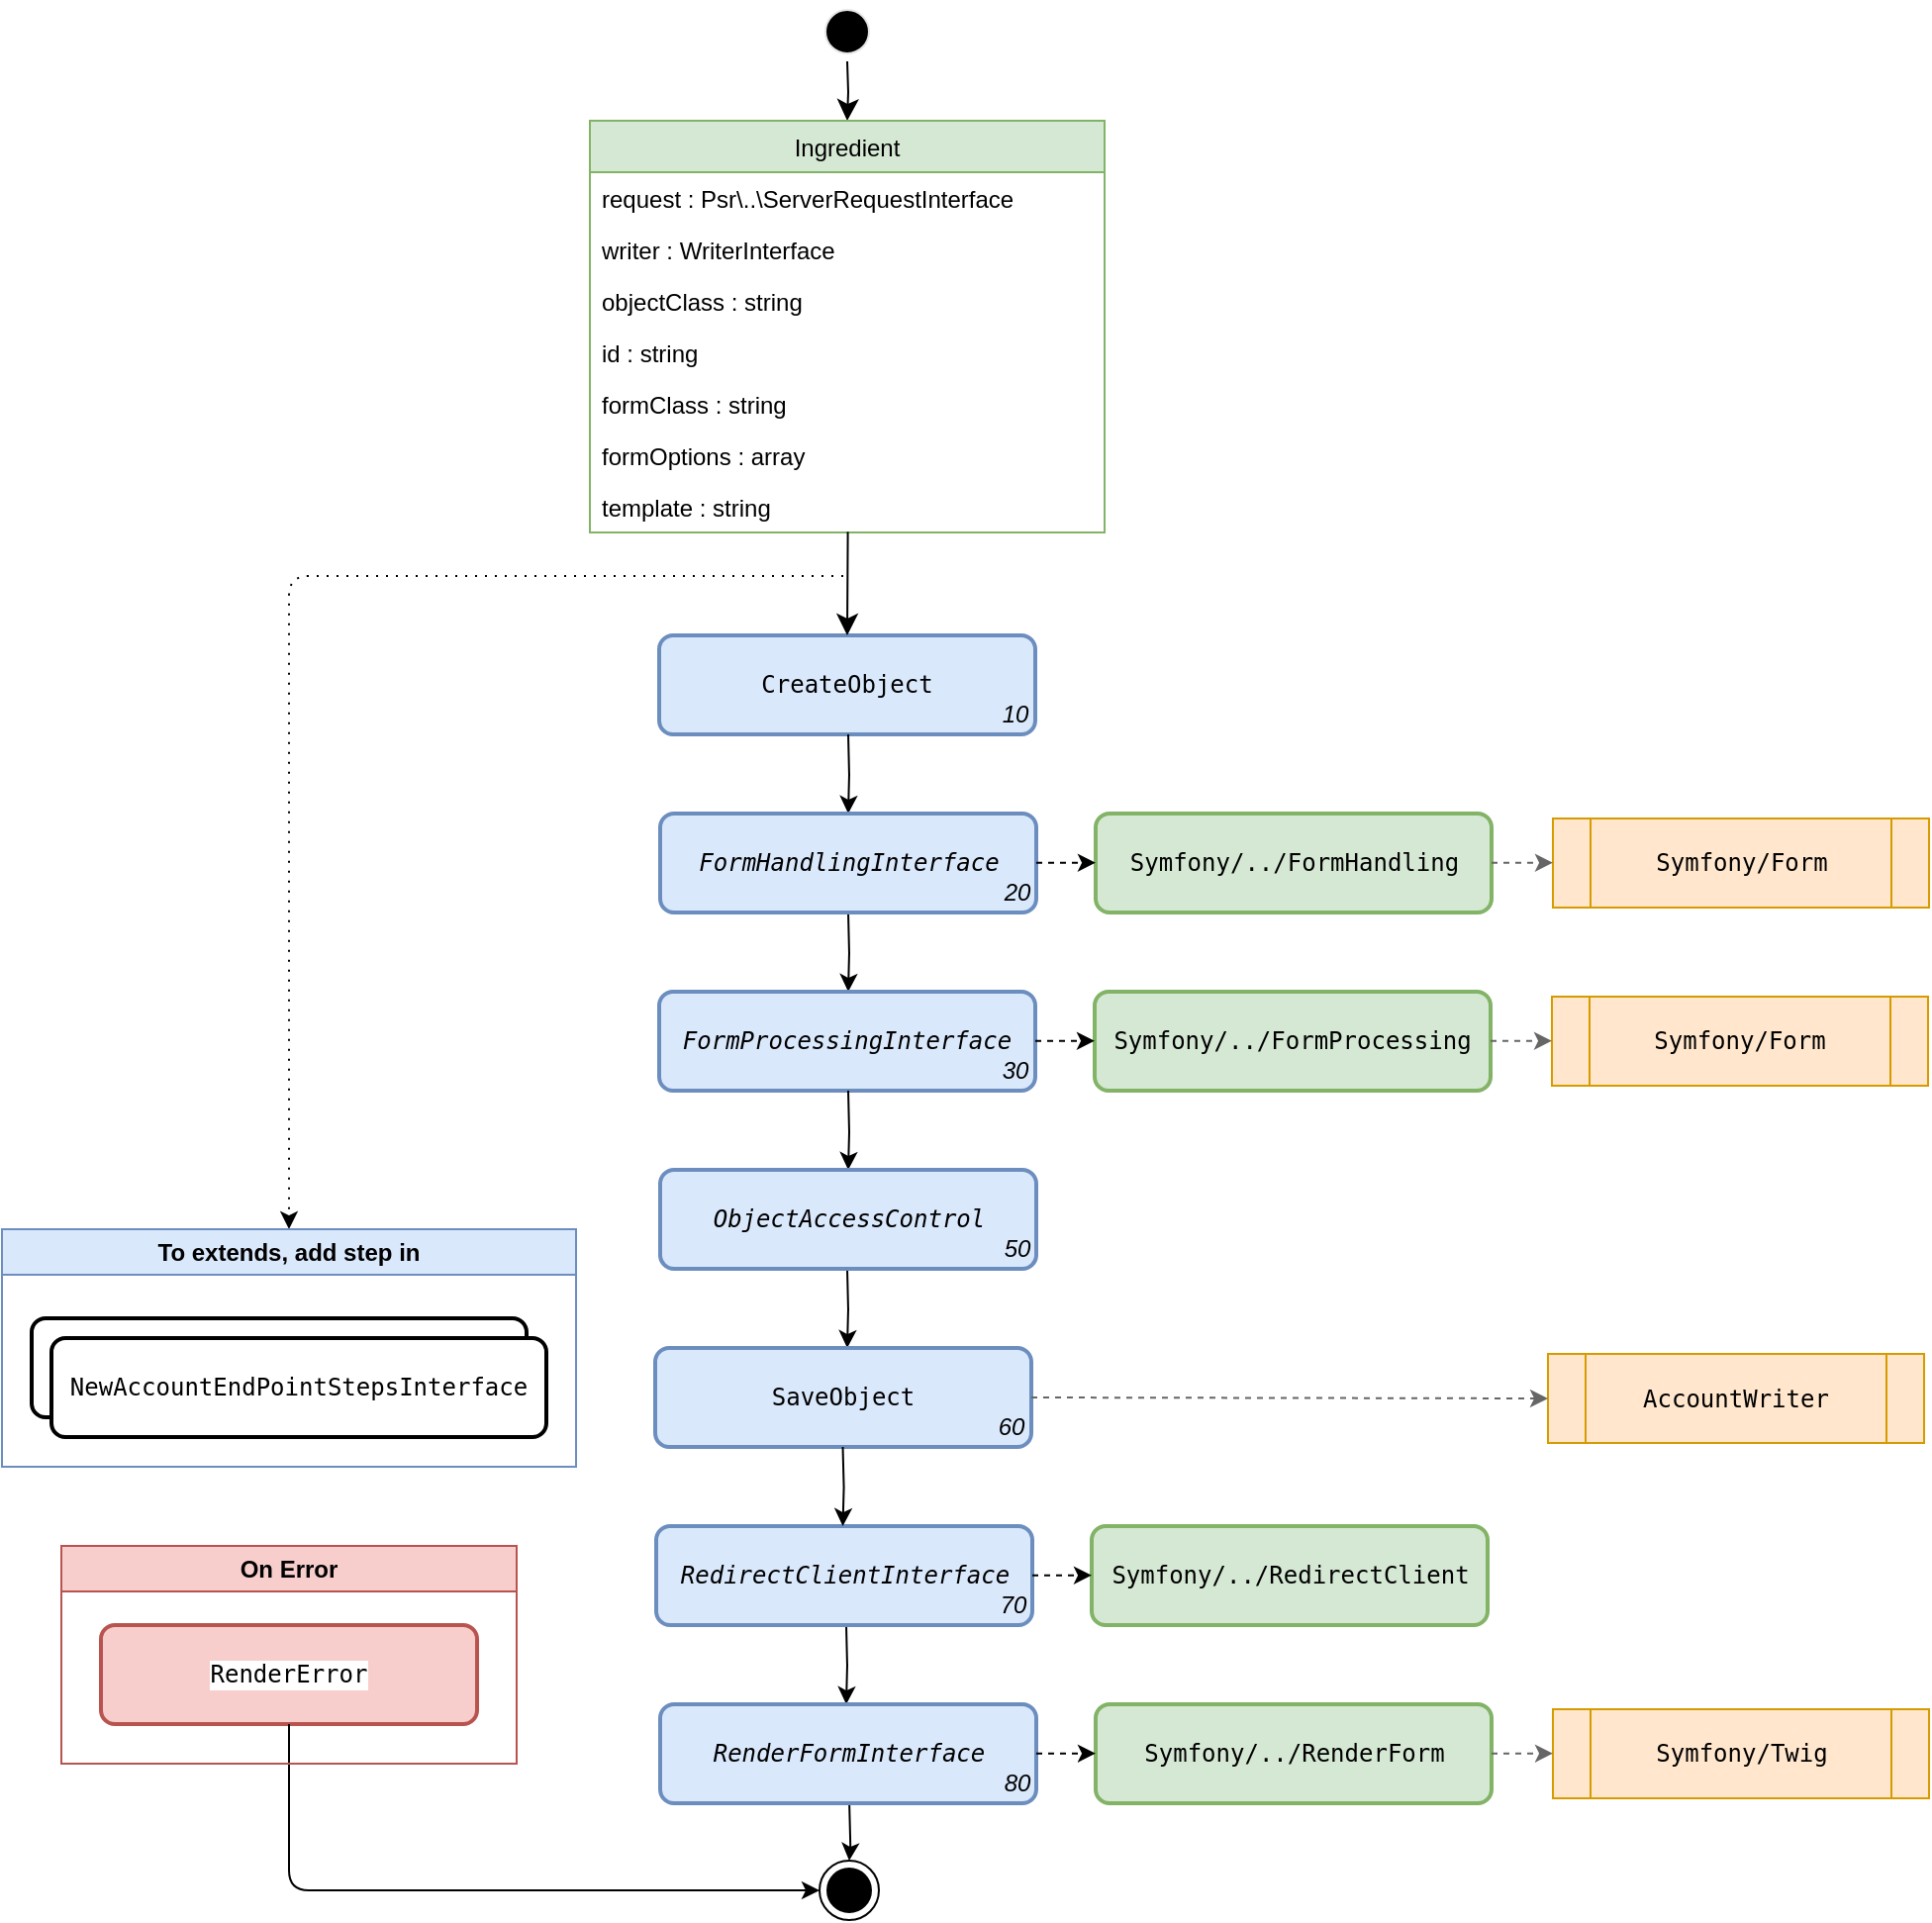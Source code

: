 <mxfile version="20.5.3" type="embed"><diagram id="L2LhUsGUWeFjpzOuliXG" name="Page-1"><mxGraphModel dx="10531" dy="4201" grid="1" gridSize="10" guides="1" tooltips="1" connect="1" arrows="1" fold="1" page="1" pageScale="1" pageWidth="827" pageHeight="1169" math="0" shadow="0"><root><mxCell id="0"/><mxCell id="1" parent="0"/><mxCell id="2" value="" style="ellipse;html=1;shape=startState;fillColor=#000000;strokeColor=#E6E6E6;" parent="1" vertex="1"><mxGeometry x="-388" y="-1140" width="30" height="30" as="geometry"/></mxCell><mxCell id="3" value="" style="edgeStyle=orthogonalEdgeStyle;html=1;verticalAlign=bottom;endArrow=classic;endSize=8;strokeColor=#000000;rounded=0;entryX=0.5;entryY=0;entryDx=0;entryDy=0;endFill=1;" parent="1" target="4" edge="1"><mxGeometry relative="1" as="geometry"><mxPoint x="-408" y="-1080" as="targetPoint"/><mxPoint x="-373" y="-1110" as="sourcePoint"/></mxGeometry></mxCell><object label="Ingredient" placeholders="1" id="4"><mxCell style="swimlane;fontStyle=0;childLayout=stackLayout;horizontal=1;startSize=26;fillColor=#d5e8d4;horizontalStack=0;resizeParent=1;resizeParentMax=0;resizeLast=0;collapsible=1;marginBottom=0;strokeColor=#82b366;" parent="1" vertex="1"><mxGeometry x="-503" y="-1080" width="260" height="208" as="geometry"><mxRectangle x="262" y="20" width="90" height="30" as="alternateBounds"/></mxGeometry></mxCell></object><mxCell id="5" value="request : Psr\..\ServerRequestInterface" style="text;strokeColor=none;fillColor=none;align=left;verticalAlign=top;spacingLeft=4;spacingRight=4;overflow=hidden;rotatable=0;points=[[0,0.5],[1,0.5]];portConstraint=eastwest;" parent="4" vertex="1"><mxGeometry y="26" width="260" height="26" as="geometry"/></mxCell><mxCell id="6" value="writer : WriterInterface" style="text;strokeColor=none;fillColor=none;align=left;verticalAlign=top;spacingLeft=4;spacingRight=4;overflow=hidden;rotatable=0;points=[[0,0.5],[1,0.5]];portConstraint=eastwest;" parent="4" vertex="1"><mxGeometry y="52" width="260" height="26" as="geometry"/></mxCell><mxCell id="7" value="objectClass : string" style="text;strokeColor=none;fillColor=none;align=left;verticalAlign=top;spacingLeft=4;spacingRight=4;overflow=hidden;rotatable=0;points=[[0,0.5],[1,0.5]];portConstraint=eastwest;" parent="4" vertex="1"><mxGeometry y="78" width="260" height="26" as="geometry"/></mxCell><mxCell id="8" value="id : string" style="text;strokeColor=none;fillColor=none;align=left;verticalAlign=top;spacingLeft=4;spacingRight=4;overflow=hidden;rotatable=0;points=[[0,0.5],[1,0.5]];portConstraint=eastwest;" parent="4" vertex="1"><mxGeometry y="104" width="260" height="26" as="geometry"/></mxCell><mxCell id="9" value="formClass : string" style="text;strokeColor=none;fillColor=none;align=left;verticalAlign=top;spacingLeft=4;spacingRight=4;overflow=hidden;rotatable=0;points=[[0,0.5],[1,0.5]];portConstraint=eastwest;" parent="4" vertex="1"><mxGeometry y="130" width="260" height="26" as="geometry"/></mxCell><mxCell id="10" value="formOptions : array" style="text;strokeColor=none;fillColor=none;align=left;verticalAlign=top;spacingLeft=4;spacingRight=4;overflow=hidden;rotatable=0;points=[[0,0.5],[1,0.5]];portConstraint=eastwest;" parent="4" vertex="1"><mxGeometry y="156" width="260" height="26" as="geometry"/></mxCell><mxCell id="11" value="template : string" style="text;strokeColor=none;fillColor=none;align=left;verticalAlign=top;spacingLeft=4;spacingRight=4;overflow=hidden;rotatable=0;points=[[0,0.5],[1,0.5]];portConstraint=eastwest;" parent="4" vertex="1"><mxGeometry y="182" width="260" height="26" as="geometry"/></mxCell><mxCell id="12" value="&lt;div style=&quot;color: rgb(8, 8, 8);&quot;&gt;&lt;pre style=&quot;font-family: &amp;quot;JetBrains Mono&amp;quot;, monospace;&quot;&gt;&lt;pre style=&quot;font-family: &amp;quot;JetBrains Mono&amp;quot;, monospace;&quot;&gt;&lt;div style=&quot;&quot;&gt;&lt;pre style=&quot;font-family: &amp;quot;JetBrains Mono&amp;quot;, monospace;&quot;&gt;&lt;span style=&quot;color: rgb(0, 0, 0);&quot;&gt;CreateObject&lt;/span&gt;&lt;/pre&gt;&lt;/div&gt;&lt;/pre&gt;&lt;/pre&gt;&lt;/div&gt;" style="rounded=1;whiteSpace=wrap;html=1;absoluteArcSize=1;arcSize=14;strokeWidth=2;fillColor=#dae8fc;strokeColor=#6c8ebf;" parent="1" vertex="1"><mxGeometry x="-468" y="-820" width="190" height="50" as="geometry"/></mxCell><mxCell id="13" value="" style="edgeStyle=orthogonalEdgeStyle;html=1;verticalAlign=bottom;endArrow=classic;endSize=8;strokeColor=#000000;rounded=0;exitX=0.501;exitY=0.988;exitDx=0;exitDy=0;exitPerimeter=0;entryX=0.5;entryY=0;entryDx=0;entryDy=0;endFill=1;" parent="1" source="11" target="12" edge="1"><mxGeometry relative="1" as="geometry"><mxPoint x="-383" y="-740" as="targetPoint"/><mxPoint x="-373" y="-930" as="sourcePoint"/><Array as="points"><mxPoint x="-373" y="-871"/><mxPoint x="-373" y="-871"/></Array></mxGeometry></mxCell><mxCell id="14" value="" style="edgeStyle=orthogonalEdgeStyle;rounded=0;orthogonalLoop=1;jettySize=auto;html=1;strokeColor=#000000;exitX=0.5;exitY=1;exitDx=0;exitDy=0;" parent="1" edge="1"><mxGeometry relative="1" as="geometry"><mxPoint x="-372.5" y="-770.0" as="sourcePoint"/><mxPoint x="-372.5" y="-730.0" as="targetPoint"/></mxGeometry></mxCell><mxCell id="15" value="" style="edgeStyle=orthogonalEdgeStyle;rounded=0;orthogonalLoop=1;jettySize=auto;html=1;strokeColor=#000000;exitX=0.5;exitY=1;exitDx=0;exitDy=0;" parent="1" edge="1"><mxGeometry relative="1" as="geometry"><mxPoint x="-372.5" y="-680.0" as="sourcePoint"/><mxPoint x="-372.5" y="-640.0" as="targetPoint"/></mxGeometry></mxCell><mxCell id="16" value="" style="edgeStyle=orthogonalEdgeStyle;rounded=0;orthogonalLoop=1;jettySize=auto;html=1;strokeColor=#000000;exitX=0.5;exitY=1;exitDx=0;exitDy=0;" parent="1" edge="1"><mxGeometry relative="1" as="geometry"><mxPoint x="-373" y="-500.0" as="sourcePoint"/><mxPoint x="-373" y="-460.0" as="targetPoint"/></mxGeometry></mxCell><mxCell id="17" value="" style="edgeStyle=orthogonalEdgeStyle;rounded=0;orthogonalLoop=1;jettySize=auto;html=1;strokeColor=#000000;exitX=0.5;exitY=1;exitDx=0;exitDy=0;" parent="1" edge="1"><mxGeometry relative="1" as="geometry"><mxPoint x="-373.5" y="-320.0" as="sourcePoint"/><mxPoint x="-373.5" y="-280.0" as="targetPoint"/></mxGeometry></mxCell><mxCell id="18" value="" style="edgeStyle=orthogonalEdgeStyle;rounded=0;orthogonalLoop=1;jettySize=auto;html=1;strokeColor=#000000;endArrow=classic;endFill=1;" parent="1" target="19" edge="1"><mxGeometry relative="1" as="geometry"><mxPoint x="-371.941" y="-230.0" as="sourcePoint"/></mxGeometry></mxCell><mxCell id="19" value="" style="ellipse;html=1;shape=endState;fillColor=#000000;strokeColor=#000000;" parent="1" vertex="1"><mxGeometry x="-387" y="-201" width="30" height="30" as="geometry"/></mxCell><mxCell id="20" value="10" style="text;html=1;strokeColor=none;fillColor=none;align=center;verticalAlign=middle;whiteSpace=wrap;rounded=0;fontStyle=2" parent="1" vertex="1"><mxGeometry x="-298" y="-790" width="20" height="20" as="geometry"/></mxCell><mxCell id="21" value="&lt;div style=&quot;background-color:#ffffff;color:#080808&quot;&gt;&lt;pre style=&quot;font-family:'JetBrains Mono',monospace;font-size:15,0pt;&quot;&gt;&lt;pre style=&quot;font-family:'JetBrains Mono',monospace;font-size:15,0pt;&quot;&gt;&lt;pre style=&quot;font-family:'JetBrains Mono',monospace;font-size:15,0pt;&quot;&gt;&lt;pre style=&quot;font-family:'JetBrains Mono',monospace;font-size:15,0pt;&quot;&gt;&lt;pre style=&quot;font-family:'JetBrains Mono',monospace;font-size:15,0pt;&quot;&gt;&lt;div&gt;&lt;pre style=&quot;font-family:'JetBrains Mono',monospace;font-size:15,0pt;&quot;&gt;&lt;span style=&quot;color:#000000;&quot;&gt;RenderError&lt;/span&gt;&lt;/pre&gt;&lt;/div&gt;&lt;/pre&gt;&lt;/pre&gt;&lt;/pre&gt;&lt;/pre&gt;&lt;/pre&gt;&lt;/div&gt;" style="rounded=1;whiteSpace=wrap;html=1;absoluteArcSize=1;arcSize=14;strokeWidth=2;fillColor=#f8cecc;strokeColor=#b85450;" parent="1" vertex="1"><mxGeometry x="-750" y="-320" width="190" height="50" as="geometry"/></mxCell><mxCell id="22" value="" style="edgeStyle=orthogonalEdgeStyle;rounded=1;orthogonalLoop=1;jettySize=auto;html=1;strokeColor=#000000;endArrow=classic;endFill=1;entryX=0;entryY=0.5;entryDx=0;entryDy=0;exitX=0.5;exitY=1;exitDx=0;exitDy=0;" parent="1" source="21" target="19" edge="1"><mxGeometry relative="1" as="geometry"><mxPoint x="-610" y="-310" as="sourcePoint"/><mxPoint x="-610" y="-270" as="targetPoint"/></mxGeometry></mxCell><mxCell id="23" value="On Error" style="swimlane;whiteSpace=wrap;html=1;strokeColor=#b85450;startSize=23;fillColor=#f8cecc;" parent="1" vertex="1"><mxGeometry x="-770" y="-360" width="230" height="110" as="geometry"/></mxCell><mxCell id="24" value="&lt;div style=&quot;background-color:#ffffff;color:#080808&quot;&gt;&lt;pre style=&quot;font-family:'JetBrains Mono',monospace;font-size:15,0pt;&quot;&gt;&lt;pre style=&quot;font-family:'JetBrains Mono',monospace;font-size:15,0pt;&quot;&gt;&lt;span style=&quot;color: rgba(0, 0, 0, 0); font-family: monospace; font-size: 0px; text-align: start; background-color: rgb(248, 249, 250);&quot;&gt;%3CmxGraphModel%3E%3Croot%3E%3CmxCell%20id%3D%220%22%2F%3E%3CmxCell%20id%3D%221%22%20parent%3D%220%22%2F%3E%3CmxCell%20id%3D%222%22%20value%3D%22%26lt%3Bdiv%20style%3D%26quot%3Bbackground-color%3A%23ffffff%3Bcolor%3A%23080808%26quot%3B%26gt%3B%26lt%3Bpre%20style%3D%26quot%3Bfont-family%3A'JetBrains%20Mono'%2Cmonospace%3Bfont-size%3A15%2C0pt%3B%26quot%3B%26gt%3B%26lt%3Bdiv%26gt%3B%26lt%3Bpre%20style%3D%26quot%3Bfont-family%3A'JetBrains%20Mono'%2Cmonospace%3Bfont-size%3A15%2C0pt%3B%26quot%3B%26gt%3B%26lt%3Bspan%20style%3D%26quot%3Bcolor%3A%23000000%3B%26quot%3B%26gt%3BGetJob%26lt%3B%2Fspan%26gt%3B%26lt%3B%2Fpre%26gt%3B%26lt%3B%2Fdiv%26gt%3B%26lt%3B%2Fpre%26gt%3B%26lt%3B%2Fdiv%26gt%3B%22%20style%3D%22rounded%3D1%3BwhiteSpace%3Dwrap%3Bhtml%3D1%3BabsoluteArcSize%3D1%3BarcSize%3D14%3BstrokeWidth%3D2%3B%22%20vertex%3D%221%22%20parent%3D%221%22%3E%3CmxGeometry%20x%3D%22340%22%20y%3D%22640%22%20width%3D%22190%22%20height%3D%2250%22%20as%3D%22geometry%22%2F%3E%3C%2FmxCell%3E%3C%2Froot%3E%3C%2FmxGraphModel%3E&lt;/span&gt;&lt;br&gt;&lt;/pre&gt;&lt;/pre&gt;&lt;/div&gt;" style="rounded=1;whiteSpace=wrap;html=1;absoluteArcSize=1;arcSize=14;strokeWidth=2;" parent="1" vertex="1"><mxGeometry x="-785" y="-475" width="250" height="50" as="geometry"/></mxCell><mxCell id="25" value="&lt;div style=&quot;background-color:#ffffff;color:#080808&quot;&gt;&lt;pre style=&quot;font-family:'JetBrains Mono',monospace;font-size:15,0pt;&quot;&gt;&lt;pre style=&quot;font-family:'JetBrains Mono',monospace;font-size:15,0pt;&quot;&gt;&lt;pre style=&quot;font-family:'JetBrains Mono',monospace;font-size:15,0pt;&quot;&gt;&lt;pre style=&quot;font-family:'JetBrains Mono',monospace;font-size:15,0pt;&quot;&gt;&lt;div&gt;&lt;pre style=&quot;font-family:'JetBrains Mono',monospace;font-size:15,0pt;&quot;&gt;&lt;span style=&quot;color:#000000;&quot;&gt;NewAccountEndPointStepsInterface&lt;/span&gt;&lt;/pre&gt;&lt;/div&gt;&lt;/pre&gt;&lt;/pre&gt;&lt;/pre&gt;&lt;/pre&gt;&lt;/div&gt;" style="rounded=1;whiteSpace=wrap;html=1;absoluteArcSize=1;arcSize=14;strokeWidth=2;" parent="1" vertex="1"><mxGeometry x="-775" y="-465" width="250" height="50" as="geometry"/></mxCell><mxCell id="26" value="" style="endArrow=classic;html=1;dashed=1;strokeColor=#000000;entryX=0.5;entryY=0;entryDx=0;entryDy=0;rounded=1;dashPattern=1 4;" parent="1" target="27" edge="1"><mxGeometry width="50" height="50" relative="1" as="geometry"><mxPoint x="-375" y="-850.0" as="sourcePoint"/><mxPoint x="195" y="-500" as="targetPoint"/><Array as="points"><mxPoint x="-655" y="-850"/></Array></mxGeometry></mxCell><mxCell id="27" value="To extends, add step in" style="swimlane;whiteSpace=wrap;html=1;strokeColor=#6c8ebf;startSize=23;fillColor=#dae8fc;" parent="1" vertex="1"><mxGeometry x="-800" y="-520" width="290" height="120" as="geometry"/></mxCell><mxCell id="30" value="&lt;div style=&quot;color: rgb(8, 8, 8);&quot;&gt;&lt;pre style=&quot;font-family: &amp;quot;JetBrains Mono&amp;quot;, monospace;&quot;&gt;&lt;pre style=&quot;font-family: &amp;quot;JetBrains Mono&amp;quot;, monospace;&quot;&gt;&lt;pre style=&quot;font-family: &amp;quot;JetBrains Mono&amp;quot;, monospace;&quot;&gt;&lt;pre style=&quot;font-family: &amp;quot;JetBrains Mono&amp;quot;, monospace;&quot;&gt;&lt;pre style=&quot;font-family: &amp;quot;JetBrains Mono&amp;quot;, monospace;&quot;&gt;&lt;div style=&quot;&quot;&gt;&lt;pre style=&quot;font-family: &amp;quot;JetBrains Mono&amp;quot;, monospace;&quot;&gt;&lt;span style=&quot;color: rgb(0, 0, 0);&quot;&gt;&lt;i style=&quot;&quot;&gt;FormHandlingInterface&lt;/i&gt;&lt;/span&gt;&lt;/pre&gt;&lt;/div&gt;&lt;/pre&gt;&lt;/pre&gt;&lt;/pre&gt;&lt;/pre&gt;&lt;/pre&gt;&lt;/div&gt;" style="rounded=1;whiteSpace=wrap;html=1;absoluteArcSize=1;arcSize=14;strokeWidth=2;fillColor=#dae8fc;strokeColor=#6c8ebf;" parent="1" vertex="1"><mxGeometry x="-467.5" y="-730" width="190" height="50" as="geometry"/></mxCell><mxCell id="31" value="&lt;div style=&quot;color: rgb(8, 8, 8);&quot;&gt;&lt;pre style=&quot;font-family: &amp;quot;JetBrains Mono&amp;quot;, monospace;&quot;&gt;&lt;pre style=&quot;font-family: &amp;quot;JetBrains Mono&amp;quot;, monospace;&quot;&gt;&lt;pre style=&quot;font-family: &amp;quot;JetBrains Mono&amp;quot;, monospace;&quot;&gt;&lt;pre style=&quot;font-family: &amp;quot;JetBrains Mono&amp;quot;, monospace;&quot;&gt;&lt;div style=&quot;&quot;&gt;&lt;pre style=&quot;font-family: &amp;quot;JetBrains Mono&amp;quot;, monospace;&quot;&gt;&lt;span style=&quot;color: rgb(0, 0, 0);&quot;&gt;Symfony/../FormHandling&lt;/span&gt;&lt;/pre&gt;&lt;/div&gt;&lt;/pre&gt;&lt;/pre&gt;&lt;/pre&gt;&lt;/pre&gt;&lt;/div&gt;" style="rounded=1;whiteSpace=wrap;html=1;absoluteArcSize=1;arcSize=14;strokeWidth=2;strokeColor=#82b366;fillColor=#d5e8d4;" parent="1" vertex="1"><mxGeometry x="-247.5" y="-730" width="200" height="50" as="geometry"/></mxCell><mxCell id="32" value="&lt;div style=&quot;color: rgb(8, 8, 8);&quot;&gt;&lt;pre style=&quot;font-family: &amp;quot;JetBrains Mono&amp;quot;, monospace;&quot;&gt;&lt;pre style=&quot;font-family: &amp;quot;JetBrains Mono&amp;quot;, monospace;&quot;&gt;&lt;pre style=&quot;font-family: &amp;quot;JetBrains Mono&amp;quot;, monospace;&quot;&gt;&lt;pre style=&quot;font-family: &amp;quot;JetBrains Mono&amp;quot;, monospace;&quot;&gt;&lt;div style=&quot;&quot;&gt;&lt;pre style=&quot;font-family: &amp;quot;JetBrains Mono&amp;quot;, monospace;&quot;&gt;&lt;span style=&quot;color: rgb(0, 0, 0);&quot;&gt;Symfony/Form&lt;/span&gt;&lt;/pre&gt;&lt;/div&gt;&lt;/pre&gt;&lt;/pre&gt;&lt;/pre&gt;&lt;/pre&gt;&lt;/div&gt;" style="shape=process;whiteSpace=wrap;html=1;backgroundOutline=1;fillColor=#ffe6cc;strokeColor=#d79b00;" parent="1" vertex="1"><mxGeometry x="-16.5" y="-727.5" width="190" height="45" as="geometry"/></mxCell><mxCell id="33" value="20" style="text;html=1;strokeColor=none;fillColor=none;align=center;verticalAlign=middle;whiteSpace=wrap;rounded=0;fontStyle=2" parent="1" vertex="1"><mxGeometry x="-297.5" y="-700" width="20" height="20" as="geometry"/></mxCell><mxCell id="34" value="" style="edgeStyle=orthogonalEdgeStyle;rounded=0;orthogonalLoop=1;jettySize=auto;html=1;strokeColor=#000000;endArrow=classic;endFill=1;dashed=1;" parent="1" edge="1"><mxGeometry relative="1" as="geometry"><mxPoint x="-277.5" y="-705.14" as="sourcePoint"/><mxPoint x="-247.5" y="-705.14" as="targetPoint"/></mxGeometry></mxCell><mxCell id="35" value="" style="endArrow=classic;html=1;rounded=0;dashed=1;exitX=1;exitY=0.5;exitDx=0;exitDy=0;entryX=0;entryY=0.5;entryDx=0;entryDy=0;strokeColor=#666666;fillColor=#f5f5f5;" parent="1" edge="1"><mxGeometry width="50" height="50" relative="1" as="geometry"><mxPoint x="-47.5" y="-705.14" as="sourcePoint"/><mxPoint x="-16.5" y="-705.14" as="targetPoint"/></mxGeometry></mxCell><mxCell id="36" value="&lt;div style=&quot;color: rgb(8, 8, 8);&quot;&gt;&lt;pre style=&quot;font-family: &amp;quot;JetBrains Mono&amp;quot;, monospace;&quot;&gt;&lt;pre style=&quot;font-family: &amp;quot;JetBrains Mono&amp;quot;, monospace;&quot;&gt;&lt;pre style=&quot;font-family: &amp;quot;JetBrains Mono&amp;quot;, monospace;&quot;&gt;&lt;pre style=&quot;font-family: &amp;quot;JetBrains Mono&amp;quot;, monospace;&quot;&gt;&lt;pre style=&quot;font-family: &amp;quot;JetBrains Mono&amp;quot;, monospace;&quot;&gt;&lt;pre style=&quot;font-family: &amp;quot;JetBrains Mono&amp;quot;, monospace;&quot;&gt;&lt;div style=&quot;&quot;&gt;&lt;pre style=&quot;font-family: &amp;quot;JetBrains Mono&amp;quot;, monospace;&quot;&gt;&lt;span style=&quot;color: rgb(0, 0, 0);&quot;&gt;&lt;i style=&quot;&quot;&gt;FormProcessingInterface&lt;/i&gt;&lt;/span&gt;&lt;/pre&gt;&lt;/div&gt;&lt;/pre&gt;&lt;/pre&gt;&lt;/pre&gt;&lt;/pre&gt;&lt;/pre&gt;&lt;/pre&gt;&lt;/div&gt;" style="rounded=1;whiteSpace=wrap;html=1;absoluteArcSize=1;arcSize=14;strokeWidth=2;fillColor=#dae8fc;strokeColor=#6c8ebf;" parent="1" vertex="1"><mxGeometry x="-468" y="-640" width="190" height="50" as="geometry"/></mxCell><mxCell id="37" value="&lt;div style=&quot;color: rgb(8, 8, 8);&quot;&gt;&lt;pre style=&quot;font-family: &amp;quot;JetBrains Mono&amp;quot;, monospace;&quot;&gt;&lt;pre style=&quot;font-family: &amp;quot;JetBrains Mono&amp;quot;, monospace;&quot;&gt;&lt;pre style=&quot;font-family: &amp;quot;JetBrains Mono&amp;quot;, monospace;&quot;&gt;&lt;pre style=&quot;font-family: &amp;quot;JetBrains Mono&amp;quot;, monospace;&quot;&gt;&lt;div style=&quot;&quot;&gt;&lt;pre style=&quot;font-family: &amp;quot;JetBrains Mono&amp;quot;, monospace;&quot;&gt;&lt;span style=&quot;color: rgb(0, 0, 0);&quot;&gt;Symfony/../FormProcessing&lt;/span&gt;&lt;/pre&gt;&lt;/div&gt;&lt;/pre&gt;&lt;/pre&gt;&lt;/pre&gt;&lt;/pre&gt;&lt;/div&gt;" style="rounded=1;whiteSpace=wrap;html=1;absoluteArcSize=1;arcSize=14;strokeWidth=2;strokeColor=#82b366;fillColor=#d5e8d4;" parent="1" vertex="1"><mxGeometry x="-248" y="-640" width="200" height="50" as="geometry"/></mxCell><mxCell id="38" value="&lt;div style=&quot;color: rgb(8, 8, 8);&quot;&gt;&lt;pre style=&quot;font-family: &amp;quot;JetBrains Mono&amp;quot;, monospace;&quot;&gt;&lt;pre style=&quot;font-family: &amp;quot;JetBrains Mono&amp;quot;, monospace;&quot;&gt;&lt;pre style=&quot;font-family: &amp;quot;JetBrains Mono&amp;quot;, monospace;&quot;&gt;&lt;pre style=&quot;font-family: &amp;quot;JetBrains Mono&amp;quot;, monospace;&quot;&gt;&lt;div style=&quot;&quot;&gt;&lt;pre style=&quot;font-family: &amp;quot;JetBrains Mono&amp;quot;, monospace;&quot;&gt;&lt;span style=&quot;color: rgb(0, 0, 0);&quot;&gt;Symfony/Form&lt;/span&gt;&lt;/pre&gt;&lt;/div&gt;&lt;/pre&gt;&lt;/pre&gt;&lt;/pre&gt;&lt;/pre&gt;&lt;/div&gt;" style="shape=process;whiteSpace=wrap;html=1;backgroundOutline=1;fillColor=#ffe6cc;strokeColor=#d79b00;" parent="1" vertex="1"><mxGeometry x="-17" y="-637.5" width="190" height="45" as="geometry"/></mxCell><mxCell id="39" value="30" style="text;html=1;strokeColor=none;fillColor=none;align=center;verticalAlign=middle;whiteSpace=wrap;rounded=0;fontStyle=2" parent="1" vertex="1"><mxGeometry x="-298" y="-610" width="20" height="20" as="geometry"/></mxCell><mxCell id="40" value="" style="edgeStyle=orthogonalEdgeStyle;rounded=0;orthogonalLoop=1;jettySize=auto;html=1;strokeColor=#000000;endArrow=classic;endFill=1;dashed=1;" parent="1" edge="1"><mxGeometry relative="1" as="geometry"><mxPoint x="-278" y="-615.14" as="sourcePoint"/><mxPoint x="-248" y="-615.14" as="targetPoint"/></mxGeometry></mxCell><mxCell id="41" value="" style="endArrow=classic;html=1;rounded=0;dashed=1;exitX=1;exitY=0.5;exitDx=0;exitDy=0;entryX=0;entryY=0.5;entryDx=0;entryDy=0;strokeColor=#666666;fillColor=#f5f5f5;" parent="1" edge="1"><mxGeometry width="50" height="50" relative="1" as="geometry"><mxPoint x="-48.0" y="-615.14" as="sourcePoint"/><mxPoint x="-17" y="-615.14" as="targetPoint"/></mxGeometry></mxCell><mxCell id="42" value="&lt;div style=&quot;color: rgb(8, 8, 8);&quot;&gt;&lt;pre style=&quot;font-family: &amp;quot;JetBrains Mono&amp;quot;, monospace;&quot;&gt;&lt;pre style=&quot;font-family: &amp;quot;JetBrains Mono&amp;quot;, monospace;&quot;&gt;&lt;pre style=&quot;font-family: &amp;quot;JetBrains Mono&amp;quot;, monospace;&quot;&gt;&lt;pre style=&quot;font-family: &amp;quot;JetBrains Mono&amp;quot;, monospace;&quot;&gt;&lt;pre style=&quot;font-family: &amp;quot;JetBrains Mono&amp;quot;, monospace;&quot;&gt;&lt;pre style=&quot;font-family: &amp;quot;JetBrains Mono&amp;quot;, monospace;&quot;&gt;&lt;div style=&quot;&quot;&gt;&lt;pre style=&quot;font-family: &amp;quot;JetBrains Mono&amp;quot;, monospace;&quot;&gt;&lt;span style=&quot;color: rgb(0, 0, 0);&quot;&gt;&lt;i style=&quot;&quot;&gt;RedirectClientInterface&lt;/i&gt;&lt;/span&gt;&lt;/pre&gt;&lt;/div&gt;&lt;/pre&gt;&lt;/pre&gt;&lt;/pre&gt;&lt;/pre&gt;&lt;/pre&gt;&lt;/pre&gt;&lt;/div&gt;" style="rounded=1;whiteSpace=wrap;html=1;absoluteArcSize=1;arcSize=14;strokeWidth=2;fillColor=#dae8fc;strokeColor=#6c8ebf;" parent="1" vertex="1"><mxGeometry x="-469.5" y="-370" width="190" height="50" as="geometry"/></mxCell><mxCell id="43" value="&lt;div style=&quot;color: rgb(8, 8, 8);&quot;&gt;&lt;pre style=&quot;font-family: &amp;quot;JetBrains Mono&amp;quot;, monospace;&quot;&gt;&lt;pre style=&quot;font-family: &amp;quot;JetBrains Mono&amp;quot;, monospace;&quot;&gt;&lt;pre style=&quot;font-family: &amp;quot;JetBrains Mono&amp;quot;, monospace;&quot;&gt;&lt;pre style=&quot;font-family: &amp;quot;JetBrains Mono&amp;quot;, monospace;&quot;&gt;&lt;div style=&quot;&quot;&gt;&lt;pre style=&quot;font-family: &amp;quot;JetBrains Mono&amp;quot;, monospace;&quot;&gt;&lt;span style=&quot;color: rgb(0, 0, 0);&quot;&gt;Symfony/../RedirectClient&lt;/span&gt;&lt;/pre&gt;&lt;/div&gt;&lt;/pre&gt;&lt;/pre&gt;&lt;/pre&gt;&lt;/pre&gt;&lt;/div&gt;" style="rounded=1;whiteSpace=wrap;html=1;absoluteArcSize=1;arcSize=14;strokeWidth=2;strokeColor=#82b366;fillColor=#d5e8d4;" parent="1" vertex="1"><mxGeometry x="-249.5" y="-370" width="200" height="50" as="geometry"/></mxCell><mxCell id="44" value="70" style="text;html=1;strokeColor=none;fillColor=none;align=center;verticalAlign=middle;whiteSpace=wrap;rounded=0;fontStyle=2" parent="1" vertex="1"><mxGeometry x="-299.5" y="-340" width="20" height="20" as="geometry"/></mxCell><mxCell id="45" value="" style="edgeStyle=orthogonalEdgeStyle;rounded=0;orthogonalLoop=1;jettySize=auto;html=1;strokeColor=#000000;endArrow=classic;endFill=1;dashed=1;" parent="1" edge="1"><mxGeometry relative="1" as="geometry"><mxPoint x="-279.5" y="-345.14" as="sourcePoint"/><mxPoint x="-249.5" y="-345.14" as="targetPoint"/></mxGeometry></mxCell><mxCell id="46" value="&lt;div style=&quot;color: rgb(8, 8, 8);&quot;&gt;&lt;pre style=&quot;font-family: &amp;quot;JetBrains Mono&amp;quot;, monospace;&quot;&gt;&lt;pre style=&quot;font-family: &amp;quot;JetBrains Mono&amp;quot;, monospace;&quot;&gt;&lt;pre style=&quot;font-family: &amp;quot;JetBrains Mono&amp;quot;, monospace;&quot;&gt;&lt;pre style=&quot;font-family: &amp;quot;JetBrains Mono&amp;quot;, monospace;&quot;&gt;&lt;pre style=&quot;font-family: &amp;quot;JetBrains Mono&amp;quot;, monospace;&quot;&gt;&lt;pre style=&quot;font-family: &amp;quot;JetBrains Mono&amp;quot;, monospace;&quot;&gt;&lt;div style=&quot;&quot;&gt;&lt;pre style=&quot;font-family: &amp;quot;JetBrains Mono&amp;quot;, monospace;&quot;&gt;&lt;span style=&quot;color: rgb(0, 0, 0);&quot;&gt;&lt;i style=&quot;&quot;&gt;RenderFormInterface&lt;/i&gt;&lt;/span&gt;&lt;/pre&gt;&lt;/div&gt;&lt;/pre&gt;&lt;/pre&gt;&lt;/pre&gt;&lt;/pre&gt;&lt;/pre&gt;&lt;/pre&gt;&lt;/div&gt;" style="rounded=1;whiteSpace=wrap;html=1;absoluteArcSize=1;arcSize=14;strokeWidth=2;fillColor=#dae8fc;strokeColor=#6c8ebf;" parent="1" vertex="1"><mxGeometry x="-467.5" y="-280" width="190" height="50" as="geometry"/></mxCell><mxCell id="47" value="&lt;div style=&quot;color: rgb(8, 8, 8);&quot;&gt;&lt;pre style=&quot;font-family: &amp;quot;JetBrains Mono&amp;quot;, monospace;&quot;&gt;&lt;pre style=&quot;font-family: &amp;quot;JetBrains Mono&amp;quot;, monospace;&quot;&gt;&lt;pre style=&quot;font-family: &amp;quot;JetBrains Mono&amp;quot;, monospace;&quot;&gt;&lt;pre style=&quot;font-family: &amp;quot;JetBrains Mono&amp;quot;, monospace;&quot;&gt;&lt;div style=&quot;&quot;&gt;&lt;pre style=&quot;font-family: &amp;quot;JetBrains Mono&amp;quot;, monospace;&quot;&gt;&lt;span style=&quot;color: rgb(0, 0, 0);&quot;&gt;Symfony/../RenderForm&lt;/span&gt;&lt;/pre&gt;&lt;/div&gt;&lt;/pre&gt;&lt;/pre&gt;&lt;/pre&gt;&lt;/pre&gt;&lt;/div&gt;" style="rounded=1;whiteSpace=wrap;html=1;absoluteArcSize=1;arcSize=14;strokeWidth=2;strokeColor=#82b366;fillColor=#d5e8d4;" parent="1" vertex="1"><mxGeometry x="-247.5" y="-280" width="200" height="50" as="geometry"/></mxCell><mxCell id="48" value="&lt;div style=&quot;color: rgb(8, 8, 8);&quot;&gt;&lt;pre style=&quot;font-family: &amp;quot;JetBrains Mono&amp;quot;, monospace;&quot;&gt;&lt;pre style=&quot;font-family: &amp;quot;JetBrains Mono&amp;quot;, monospace;&quot;&gt;&lt;pre style=&quot;font-family: &amp;quot;JetBrains Mono&amp;quot;, monospace;&quot;&gt;&lt;pre style=&quot;font-family: &amp;quot;JetBrains Mono&amp;quot;, monospace;&quot;&gt;&lt;div style=&quot;&quot;&gt;&lt;pre style=&quot;font-family: &amp;quot;JetBrains Mono&amp;quot;, monospace;&quot;&gt;&lt;span style=&quot;color: rgb(0, 0, 0);&quot;&gt;Symfony/Twig&lt;/span&gt;&lt;/pre&gt;&lt;/div&gt;&lt;/pre&gt;&lt;/pre&gt;&lt;/pre&gt;&lt;/pre&gt;&lt;/div&gt;" style="shape=process;whiteSpace=wrap;html=1;backgroundOutline=1;fillColor=#ffe6cc;strokeColor=#d79b00;" parent="1" vertex="1"><mxGeometry x="-16.5" y="-277.5" width="190" height="45" as="geometry"/></mxCell><mxCell id="49" value="80" style="text;html=1;strokeColor=none;fillColor=none;align=center;verticalAlign=middle;whiteSpace=wrap;rounded=0;fontStyle=2" parent="1" vertex="1"><mxGeometry x="-297.5" y="-250" width="20" height="20" as="geometry"/></mxCell><mxCell id="50" value="" style="edgeStyle=orthogonalEdgeStyle;rounded=0;orthogonalLoop=1;jettySize=auto;html=1;strokeColor=#000000;endArrow=classic;endFill=1;dashed=1;" parent="1" edge="1"><mxGeometry relative="1" as="geometry"><mxPoint x="-277.5" y="-255.14" as="sourcePoint"/><mxPoint x="-247.5" y="-255.14" as="targetPoint"/></mxGeometry></mxCell><mxCell id="51" value="" style="endArrow=classic;html=1;rounded=0;dashed=1;exitX=1;exitY=0.5;exitDx=0;exitDy=0;entryX=0;entryY=0.5;entryDx=0;entryDy=0;strokeColor=#666666;fillColor=#f5f5f5;" parent="1" edge="1"><mxGeometry width="50" height="50" relative="1" as="geometry"><mxPoint x="-47.5" y="-255.14" as="sourcePoint"/><mxPoint x="-16.5" y="-255.14" as="targetPoint"/></mxGeometry></mxCell><mxCell id="52" value="&lt;div style=&quot;color: rgb(8, 8, 8);&quot;&gt;&lt;pre style=&quot;font-family: &amp;quot;JetBrains Mono&amp;quot;, monospace;&quot;&gt;&lt;div style=&quot;&quot;&gt;&lt;pre style=&quot;font-family: &amp;quot;JetBrains Mono&amp;quot;, monospace;&quot;&gt;&lt;span style=&quot;color: rgb(0, 0, 0);&quot;&gt;SaveObject&lt;/span&gt;&lt;/pre&gt;&lt;/div&gt;&lt;/pre&gt;&lt;/div&gt;" style="rounded=1;whiteSpace=wrap;html=1;absoluteArcSize=1;arcSize=14;strokeWidth=2;fillColor=#dae8fc;strokeColor=#6c8ebf;" parent="1" vertex="1"><mxGeometry x="-470" y="-460" width="190" height="50" as="geometry"/></mxCell><mxCell id="53" value="60" style="text;html=1;strokeColor=none;fillColor=none;align=center;verticalAlign=middle;whiteSpace=wrap;rounded=0;fontStyle=2" parent="1" vertex="1"><mxGeometry x="-300" y="-430" width="20" height="20" as="geometry"/></mxCell><mxCell id="54" value="&lt;div style=&quot;color: rgb(8, 8, 8);&quot;&gt;&lt;pre style=&quot;font-family: &amp;quot;JetBrains Mono&amp;quot;, monospace;&quot;&gt;&lt;span style=&quot;color: rgb(0, 0, 0);&quot;&gt;AccountWriter&lt;/span&gt;&lt;/pre&gt;&lt;/div&gt;" style="shape=process;whiteSpace=wrap;html=1;backgroundOutline=1;fillColor=#ffe6cc;strokeColor=#d79b00;" parent="1" vertex="1"><mxGeometry x="-19" y="-457" width="190" height="45" as="geometry"/></mxCell><mxCell id="55" value="" style="endArrow=classic;html=1;rounded=0;dashed=1;exitX=1;exitY=0.5;exitDx=0;exitDy=0;entryX=0;entryY=0.5;entryDx=0;entryDy=0;strokeColor=#666666;fillColor=#f5f5f5;" parent="1" source="52" target="54" edge="1"><mxGeometry width="50" height="50" relative="1" as="geometry"><mxPoint x="240" y="-210" as="sourcePoint"/><mxPoint x="330" y="-290" as="targetPoint"/></mxGeometry></mxCell><mxCell id="56" value="" style="edgeStyle=orthogonalEdgeStyle;rounded=0;orthogonalLoop=1;jettySize=auto;html=1;strokeColor=#000000;exitX=0.5;exitY=1;exitDx=0;exitDy=0;" parent="1" edge="1"><mxGeometry relative="1" as="geometry"><mxPoint x="-375.24" y="-410.0" as="sourcePoint"/><mxPoint x="-375.24" y="-370.0" as="targetPoint"/></mxGeometry></mxCell><mxCell id="57" value="" style="edgeStyle=orthogonalEdgeStyle;rounded=0;orthogonalLoop=1;jettySize=auto;html=1;strokeColor=#000000;" parent="1" target="58" edge="1"><mxGeometry relative="1" as="geometry"><mxPoint x="-372.5" y="-590.0" as="sourcePoint"/></mxGeometry></mxCell><mxCell id="58" value="&lt;div style=&quot;color: rgb(8, 8, 8);&quot;&gt;&lt;pre style=&quot;font-family: &amp;quot;JetBrains Mono&amp;quot;, monospace;&quot;&gt;&lt;div style=&quot;&quot;&gt;&lt;pre style=&quot;font-family: &amp;quot;JetBrains Mono&amp;quot;, monospace;&quot;&gt;&lt;span style=&quot;color: rgb(0, 0, 0);&quot;&gt;&lt;i style=&quot;&quot;&gt;ObjectAccessControl&lt;/i&gt;&lt;/span&gt;&lt;/pre&gt;&lt;/div&gt;&lt;/pre&gt;&lt;/div&gt;" style="rounded=1;whiteSpace=wrap;html=1;absoluteArcSize=1;arcSize=14;strokeWidth=2;fillColor=#dae8fc;strokeColor=#6c8ebf;" parent="1" vertex="1"><mxGeometry x="-467.5" y="-550" width="190" height="50" as="geometry"/></mxCell><mxCell id="59" value="50" style="text;html=1;strokeColor=none;fillColor=none;align=center;verticalAlign=middle;whiteSpace=wrap;rounded=0;fontStyle=2" parent="1" vertex="1"><mxGeometry x="-297.5" y="-520" width="20" height="20" as="geometry"/></mxCell></root></mxGraphModel></diagram></mxfile>